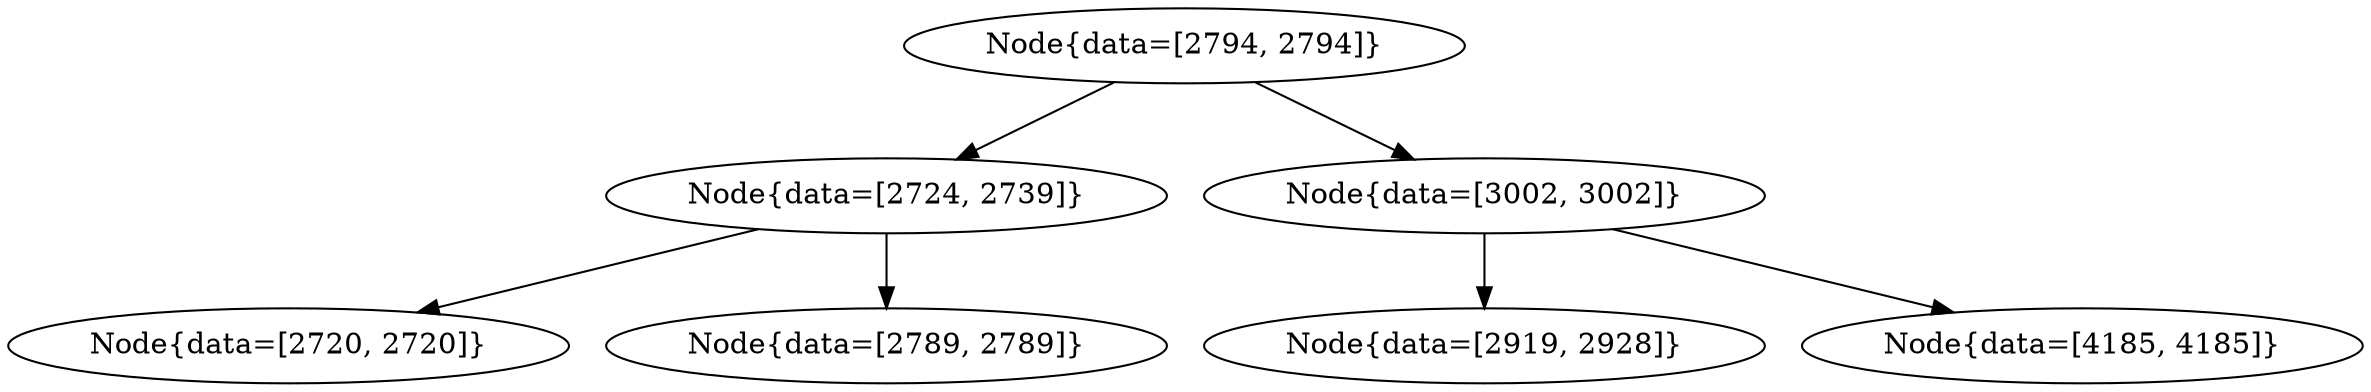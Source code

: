 digraph G{
1369720621 [label="Node{data=[2794, 2794]}"]
1369720621 -> 1496359465
1496359465 [label="Node{data=[2724, 2739]}"]
1496359465 -> 1808932535
1808932535 [label="Node{data=[2720, 2720]}"]
1496359465 -> 33870081
33870081 [label="Node{data=[2789, 2789]}"]
1369720621 -> 1902797635
1902797635 [label="Node{data=[3002, 3002]}"]
1902797635 -> 756528813
756528813 [label="Node{data=[2919, 2928]}"]
1902797635 -> 1447764510
1447764510 [label="Node{data=[4185, 4185]}"]
}